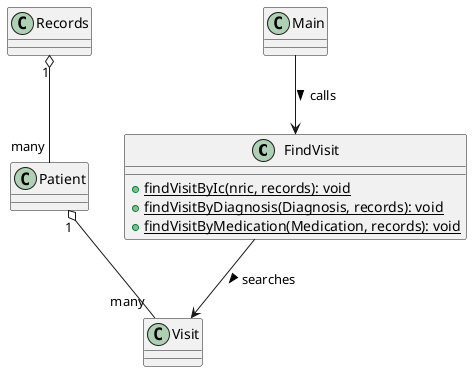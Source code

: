 @startuml
'https://plantuml.com/class-diagram

class FindVisit {
  +{static} findVisitByIc(nric, records): void
  +{static} findVisitByDiagnosis(Diagnosis, records): void
  +{static} findVisitByMedication(Medication, records): void
}

class Patient {}
class Visit {}
class Main {}
class Records {}

Main --> FindVisit : calls >
FindVisit --> Visit : searches >
Records "1" o-- "many" Patient
Patient "1" o-- "many" Visit

@enduml
